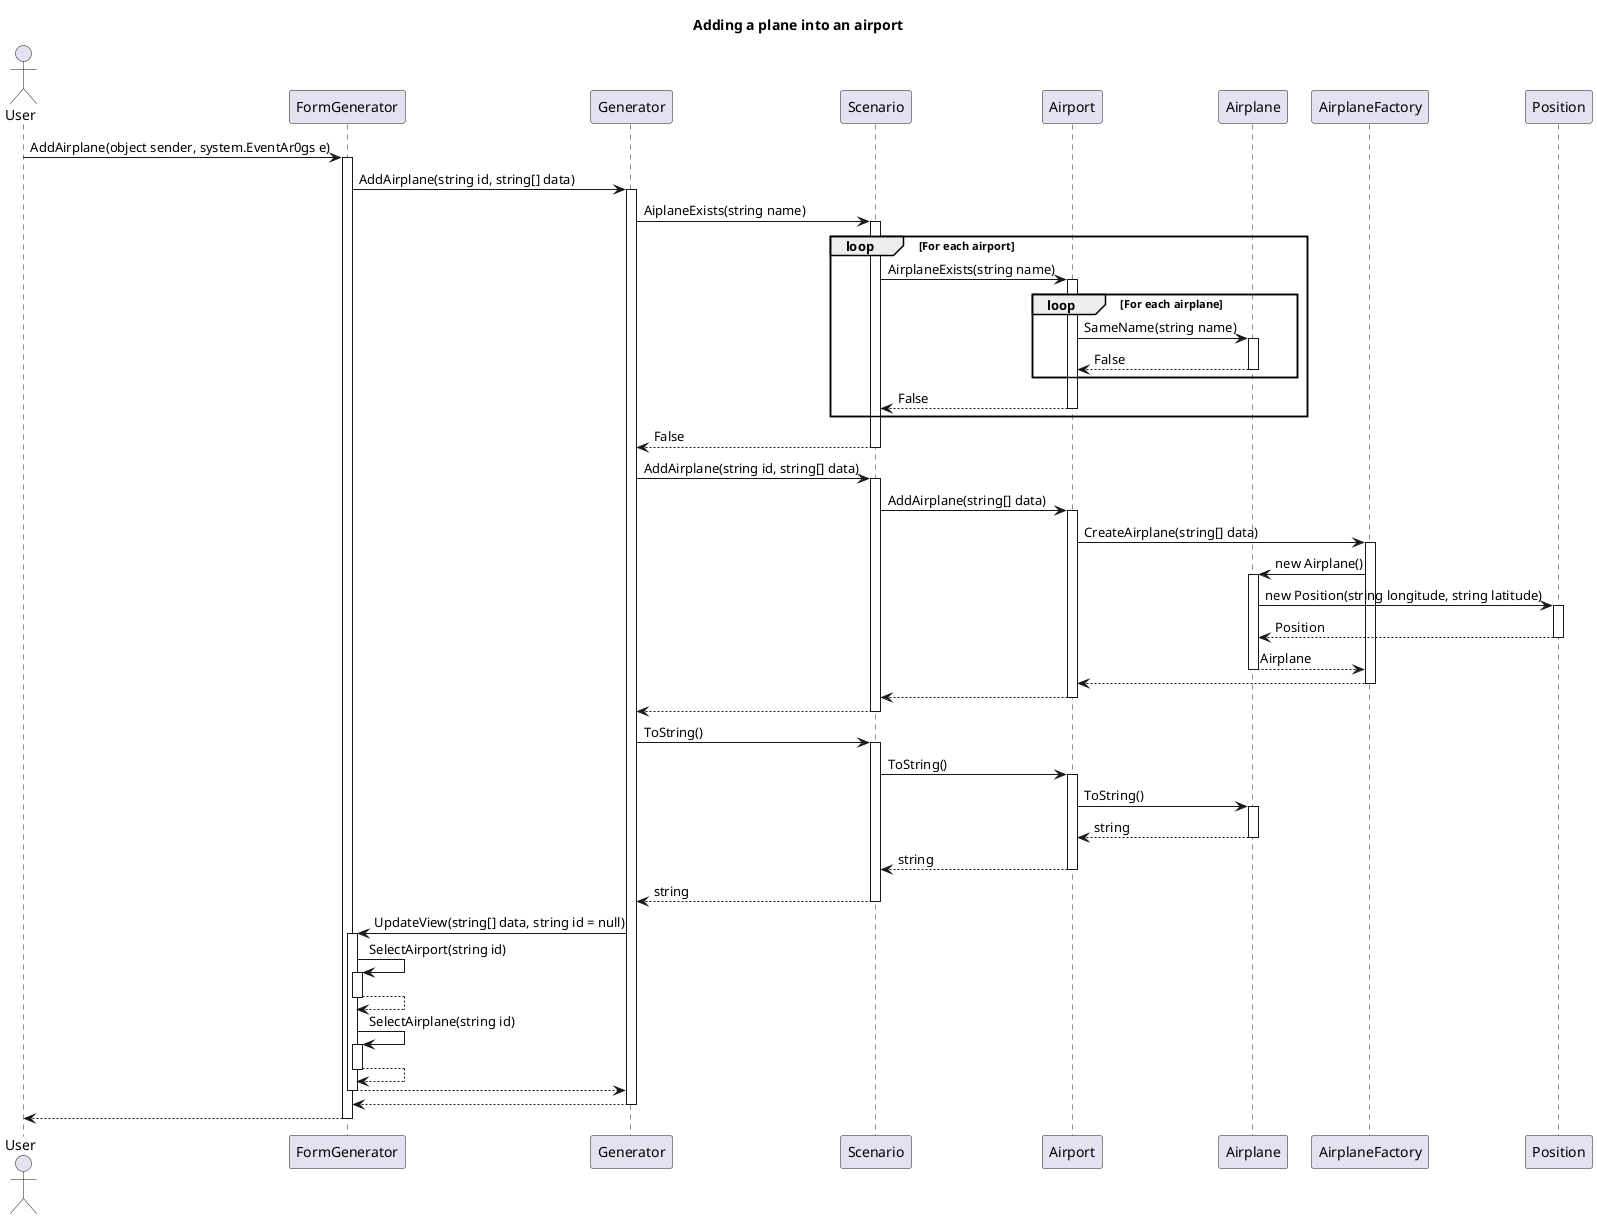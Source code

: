 @startuml Adding plane to airport
title Adding a plane into an airport

actor User

User -> FormGenerator ++: AddAirplane(object sender, system.EventAr0gs e)
FormGenerator -> Generator ++: AddAirplane(string id, string[] data)

'Do we need to check if the same airplane already exists ?
Generator -> Scenario ++: AiplaneExists(string name)

loop For each airport 
    Scenario -> Airport ++: AirplaneExists(string name)

    loop For each airplane 
        Airport -> Airplane ++: SameName(string name)
        return False
    end

    return False
end

return False

'Add a new airplane to the model

Generator -> Scenario ++: AddAirplane(string id, string[] data)
Scenario -> Airport ++: AddAirplane(string[] data)
Airport -> AirplaneFactory ++: CreateAirplane(string[] data)
AirplaneFactory -> Airplane ++: new Airplane()
Airplane -> Position ++: new Position(string longitude, string latitude)
return Position
return Airplane
return
return
return

'Get the scenario's string serialized form
Generator -> Scenario ++: ToString()
Scenario -> Airport ++: ToString()
Airport -> Airplane ++: ToString()
return string
return string
return string

'Update the form
Generator -> FormGenerator ++: UpdateView(string[] data, string id = null)
FormGenerator -> FormGenerator ++: SelectAirport(string id)
return
FormGenerator -> FormGenerator ++: SelectAirplane(string id)
return
return

return
return

@enduml